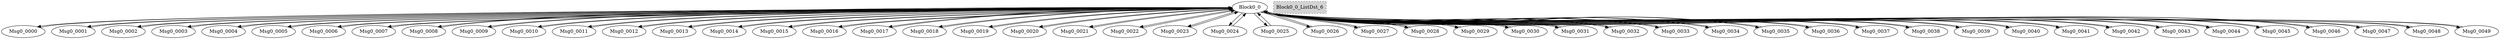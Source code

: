 digraph AltDestLists50 {
node [cpu=0 type=tmsg pattern=AltDest0050 fid=1]
edge [type=defdst]
Block0_0 [type=block patentry=1 patexit=1 qlo=1 tperiod=100000000]
Block0_0_ListDst_6 [type=blockalign tperiod=100000000 shape=rectangle style="dotted, filled"]
Msg0_0000 [par=0 evtno=0 toffs=0]
Msg0_0001 [par=1 evtno=1 toffs=2000000]
Msg0_0002 [par=2 evtno=2 toffs=4000000]
Msg0_0003 [par=3 evtno=3 toffs=6000000]
Msg0_0004 [par=4 evtno=4 toffs=8000000]
Msg0_0005 [par=5 evtno=5 toffs=10000000]
Msg0_0006 [par=6 evtno=6 toffs=12000000]
Msg0_0007 [par=7 evtno=7 toffs=14000000]
Msg0_0008 [par=8 evtno=8 toffs=16000000]
Msg0_0009 [par=9 evtno=9 toffs=18000000]
Msg0_0010 [par=10 evtno=10 toffs=20000000]
Msg0_0011 [par=11 evtno=11 toffs=22000000]
Msg0_0012 [par=12 evtno=12 toffs=24000000]
Msg0_0013 [par=13 evtno=13 toffs=26000000]
Msg0_0014 [par=14 evtno=14 toffs=28000000]
Msg0_0015 [par=15 evtno=15 toffs=30000000]
Msg0_0016 [par=16 evtno=16 toffs=32000000]
Msg0_0017 [par=17 evtno=17 toffs=34000000]
Msg0_0018 [par=18 evtno=18 toffs=36000000]
Msg0_0019 [par=19 evtno=19 toffs=38000000]
Msg0_0020 [par=20 evtno=20 toffs=40000000]
Msg0_0021 [par=21 evtno=21 toffs=42000000]
Msg0_0022 [par=22 evtno=22 toffs=44000000]
Msg0_0023 [par=23 evtno=23 toffs=46000000]
Msg0_0024 [par=24 evtno=24 toffs=48000000]
Msg0_0025 [par=25 evtno=25 toffs=50000000]
Msg0_0026 [par=26 evtno=26 toffs=52000000]
Msg0_0027 [par=27 evtno=27 toffs=54000000]
Msg0_0028 [par=28 evtno=28 toffs=56000000]
Msg0_0029 [par=29 evtno=29 toffs=58000000]
Msg0_0030 [par=30 evtno=30 toffs=60000000]
Msg0_0031 [par=31 evtno=31 toffs=62000000]
Msg0_0032 [par=32 evtno=32 toffs=64000000]
Msg0_0033 [par=33 evtno=33 toffs=66000000]
Msg0_0034 [par=34 evtno=34 toffs=68000000]
Msg0_0035 [par=35 evtno=35 toffs=70000000]
Msg0_0036 [par=36 evtno=36 toffs=72000000]
Msg0_0037 [par=37 evtno=37 toffs=74000000]
Msg0_0038 [par=38 evtno=38 toffs=76000000]
Msg0_0039 [par=39 evtno=39 toffs=78000000]
Msg0_0040 [par=40 evtno=40 toffs=80000000]
Msg0_0041 [par=41 evtno=41 toffs=82000000]
Msg0_0042 [par=42 evtno=42 toffs=84000000]
Msg0_0043 [par=43 evtno=43 toffs=86000000]
Msg0_0044 [par=44 evtno=44 toffs=88000000]
Msg0_0045 [par=45 evtno=45 toffs=90000000]
Msg0_0046 [par=46 evtno=46 toffs=92000000]
Msg0_0047 [par=47 evtno=47 toffs=94000000]
Msg0_0048 [par=48 evtno=48 toffs=96000000]
Msg0_0049 [par=49 evtno=49 toffs=98000000]
Block0_0 -> Msg0_0000
Msg0_0000 -> Block0_0
Msg0_0001 -> Block0_0
Block0_0 -> Msg0_0001 [type=altdst]
Msg0_0002 -> Block0_0
Block0_0 -> Msg0_0002 [type=altdst]
Msg0_0003 -> Block0_0
Block0_0 -> Msg0_0003 [type=altdst]
Msg0_0004 -> Block0_0
Block0_0 -> Msg0_0004 [type=altdst]
Msg0_0005 -> Block0_0
Block0_0 -> Msg0_0005 [type=altdst]
Msg0_0006 -> Block0_0
Block0_0 -> Msg0_0006 [type=altdst]
Msg0_0007 -> Block0_0
Block0_0 -> Msg0_0007 [type=altdst]
Msg0_0008 -> Block0_0
Block0_0 -> Msg0_0008 [type=altdst]
Msg0_0009 -> Block0_0
Block0_0 -> Msg0_0009 [type=altdst]
Msg0_0010 -> Block0_0
Block0_0 -> Msg0_0010 [type=altdst]
Msg0_0011 -> Block0_0
Block0_0 -> Msg0_0011 [type=altdst]
Msg0_0012 -> Block0_0
Block0_0 -> Msg0_0012 [type=altdst]
Msg0_0013 -> Block0_0
Block0_0 -> Msg0_0013 [type=altdst]
Msg0_0014 -> Block0_0
Block0_0 -> Msg0_0014 [type=altdst]
Msg0_0015 -> Block0_0
Block0_0 -> Msg0_0015 [type=altdst]
Msg0_0016 -> Block0_0
Block0_0 -> Msg0_0016 [type=altdst]
Msg0_0017 -> Block0_0
Block0_0 -> Msg0_0017 [type=altdst]
Msg0_0018 -> Block0_0
Block0_0 -> Msg0_0018 [type=altdst]
Msg0_0019 -> Block0_0
Block0_0 -> Msg0_0019 [type=altdst]
Msg0_0020 -> Block0_0
Block0_0 -> Msg0_0020 [type=altdst]
Msg0_0021 -> Block0_0
Block0_0 -> Msg0_0021 [type=altdst]
Msg0_0022 -> Block0_0
Block0_0 -> Msg0_0022 [type=altdst]
Msg0_0023 -> Block0_0
Block0_0 -> Msg0_0023 [type=altdst]
Msg0_0024 -> Block0_0
Block0_0 -> Msg0_0024 [type=altdst]
Msg0_0025 -> Block0_0
Block0_0 -> Msg0_0025 [type=altdst]
Msg0_0026 -> Block0_0
Block0_0 -> Msg0_0026 [type=altdst]
Msg0_0027 -> Block0_0
Block0_0 -> Msg0_0027 [type=altdst]
Msg0_0028 -> Block0_0
Block0_0 -> Msg0_0028 [type=altdst]
Msg0_0029 -> Block0_0
Block0_0 -> Msg0_0029 [type=altdst]
Msg0_0030 -> Block0_0
Block0_0 -> Msg0_0030 [type=altdst]
Msg0_0031 -> Block0_0
Block0_0 -> Msg0_0031 [type=altdst]
Msg0_0032 -> Block0_0
Block0_0 -> Msg0_0032 [type=altdst]
Msg0_0033 -> Block0_0
Block0_0 -> Msg0_0033 [type=altdst]
Msg0_0034 -> Block0_0
Block0_0 -> Msg0_0034 [type=altdst]
Msg0_0035 -> Block0_0
Block0_0 -> Msg0_0035 [type=altdst]
Msg0_0036 -> Block0_0
Block0_0 -> Msg0_0036 [type=altdst]
Msg0_0037 -> Block0_0
Block0_0 -> Msg0_0037 [type=altdst]
Msg0_0038 -> Block0_0
Block0_0 -> Msg0_0038 [type=altdst]
Msg0_0039 -> Block0_0
Block0_0 -> Msg0_0039 [type=altdst]
Msg0_0040 -> Block0_0
Block0_0 -> Msg0_0040 [type=altdst]
Msg0_0041 -> Block0_0
Block0_0 -> Msg0_0041 [type=altdst]
Msg0_0042 -> Block0_0
Block0_0 -> Msg0_0042 [type=altdst]
Msg0_0043 -> Block0_0
Block0_0 -> Msg0_0043 [type=altdst]
Msg0_0044 -> Block0_0
Block0_0 -> Msg0_0044 [type=altdst]
Msg0_0045 -> Block0_0
Block0_0 -> Msg0_0045 [type=altdst]
Msg0_0046 -> Block0_0
Block0_0 -> Msg0_0046 [type=altdst]
Msg0_0047 -> Block0_0
Block0_0 -> Msg0_0047 [type=altdst]
Msg0_0048 -> Block0_0
Block0_0 -> Msg0_0048 [type=altdst]
Msg0_0049 -> Block0_0
Block0_0 -> Msg0_0049 [type=altdst]
}
